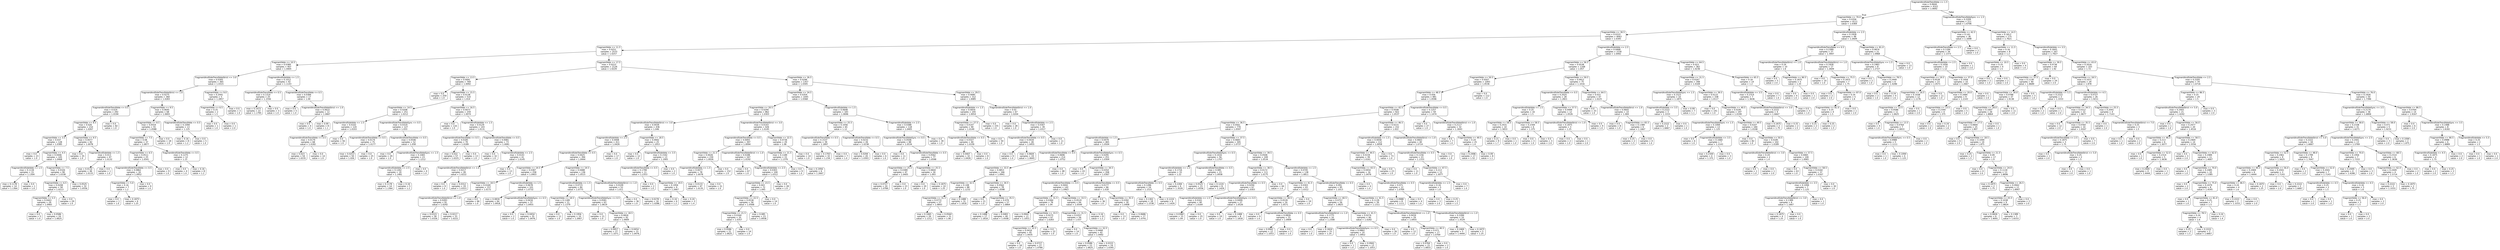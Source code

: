 digraph Tree {
node [shape=box, style="rounded", color="black", fontname=helvetica] ;
edge [fontname=helvetica] ;
0 [label="fragmentAndSideTrendVote <= 1.5\nmse = 0.0644\nsamples = 4322\nvalue = 1.0692"] ;
1 [label="fragmentVote <= 70.0\nmse = 0.0356\nsamples = 4111\nvalue = 1.0369"] ;
0 -> 1 [labeldistance=2.5, labelangle=45, headlabel="True"] ;
2 [label="fragmentVote <= 30.5\nmse = 0.0333\nsamples = 4063\nvalue = 1.0345"] ;
1 -> 2 ;
3 [label="fragmentVote <= 11.5\nmse = 0.0251\nsamples = 2533\nvalue = 1.0257"] ;
2 -> 3 ;
4 [label="fragmentVote <= 10.5\nmse = 0.0389\nsamples = 407\nvalue = 1.0405"] ;
3 -> 4 ;
5 [label="fragmentAndSideTrendVoteStrict <= 3.0\nmse = 0.0305\nsamples = 365\nvalue = 1.0315"] ;
4 -> 5 ;
6 [label="fragmentAndSideTrendVoteStrict <= 1.0\nmse = 0.0275\nsamples = 360\nvalue = 1.0283"] ;
5 -> 6 ;
7 [label="fragmentAndSideTrendVote <= 0.5\nmse = 0.019\nsamples = 292\nvalue = 1.0194"] ;
6 -> 7 ;
8 [label="fragmentVote <= 8.5\nmse = 0.026\nsamples = 210\nvalue = 1.0267"] ;
7 -> 8 ;
9 [label="fragmentVote <= 3.5\nmse = 0.037\nsamples = 128\nvalue = 1.0385"] ;
8 -> 9 ;
10 [label="mse = 0.0\nsamples = 23\nvalue = 1.0"] ;
9 -> 10 ;
11 [label="fragmentVote <= 4.5\nmse = 0.0446\nsamples = 105\nvalue = 1.0468"] ;
9 -> 11 ;
12 [label="fragmentAndSideVote <= 1.5\nmse = 0.1134\nsamples = 15\nvalue = 1.1304"] ;
11 -> 12 ;
13 [label="mse = 0.1178\nsamples = 14\nvalue = 1.1364"] ;
12 -> 13 ;
14 [label="mse = 0.0\nsamples = 1\nvalue = 1.0"] ;
12 -> 14 ;
15 [label="fragmentVote <= 7.5\nmse = 0.0326\nsamples = 90\nvalue = 1.0338"] ;
11 -> 15 ;
16 [label="fragmentVote <= 6.5\nmse = 0.0208\nsamples = 58\nvalue = 1.0213"] ;
15 -> 16 ;
17 [label="fragmentVote <= 5.5\nmse = 0.0443\nsamples = 29\nvalue = 1.0465"] ;
16 -> 17 ;
18 [label="mse = 0.0\nsamples = 5\nvalue = 1.0"] ;
17 -> 18 ;
19 [label="mse = 0.0586\nsamples = 24\nvalue = 1.0625"] ;
17 -> 19 ;
20 [label="mse = 0.0\nsamples = 29\nvalue = 1.0"] ;
16 -> 20 ;
21 [label="mse = 0.0525\nsamples = 32\nvalue = 1.0556"] ;
15 -> 21 ;
22 [label="fragmentVote <= 9.5\nmse = 0.0077\nsamples = 82\nvalue = 1.0078"] ;
8 -> 22 ;
23 [label="mse = 0.0\nsamples = 35\nvalue = 1.0"] ;
22 -> 23 ;
24 [label="fragmentAndSideVote <= 1.5\nmse = 0.013\nsamples = 47\nvalue = 1.0132"] ;
22 -> 24 ;
25 [label="mse = 0.0132\nsamples = 46\nvalue = 1.0133"] ;
24 -> 25 ;
26 [label="mse = 0.0\nsamples = 1\nvalue = 1.0"] ;
24 -> 26 ;
27 [label="mse = 0.0\nsamples = 82\nvalue = 1.0"] ;
7 -> 27 ;
28 [label="fragmentVote <= 9.5\nmse = 0.0645\nsamples = 68\nvalue = 1.0693"] ;
6 -> 28 ;
29 [label="fragmentVote <= 8.5\nmse = 0.0554\nsamples = 55\nvalue = 1.0588"] ;
28 -> 29 ;
30 [label="fragmentVote <= 7.5\nmse = 0.08\nsamples = 37\nvalue = 1.0877"] ;
29 -> 30 ;
31 [label="fragmentVote <= 6.5\nmse = 0.0511\nsamples = 25\nvalue = 1.0541"] ;
30 -> 31 ;
32 [label="fragmentAndSideTrendVote <= 0.5\nmse = 0.0862\nsamples = 16\nvalue = 1.0952"] ;
31 -> 32 ;
33 [label="fragmentVote <= 5.0\nmse = 0.16\nsamples = 7\nvalue = 1.2"] ;
32 -> 33 ;
34 [label="mse = 0.0\nsamples = 1\nvalue = 1.0"] ;
33 -> 34 ;
35 [label="mse = 0.1875\nsamples = 6\nvalue = 1.25"] ;
33 -> 35 ;
36 [label="mse = 0.0\nsamples = 9\nvalue = 1.0"] ;
32 -> 36 ;
37 [label="mse = 0.0\nsamples = 9\nvalue = 1.0"] ;
31 -> 37 ;
38 [label="fragmentAndSideTrendVote <= 0.5\nmse = 0.1275\nsamples = 12\nvalue = 1.15"] ;
30 -> 38 ;
39 [label="mse = 0.0\nsamples = 4\nvalue = 1.0"] ;
38 -> 39 ;
40 [label="mse = 0.16\nsamples = 8\nvalue = 1.2"] ;
38 -> 40 ;
41 [label="mse = 0.0\nsamples = 18\nvalue = 1.0"] ;
29 -> 41 ;
42 [label="fragmentAndSideTrendVote <= 0.5\nmse = 0.1094\nsamples = 13\nvalue = 1.125"] ;
28 -> 42 ;
43 [label="mse = 0.16\nsamples = 8\nvalue = 1.2"] ;
42 -> 43 ;
44 [label="mse = 0.0\nsamples = 5\nvalue = 1.0"] ;
42 -> 44 ;
45 [label="fragmentVote <= 9.0\nmse = 0.2041\nsamples = 5\nvalue = 1.2857"] ;
5 -> 45 ;
46 [label="fragmentVote <= 6.5\nmse = 0.25\nsamples = 2\nvalue = 1.5"] ;
45 -> 46 ;
47 [label="mse = 0.0\nsamples = 1\nvalue = 1.0"] ;
46 -> 47 ;
48 [label="mse = 0.0\nsamples = 1\nvalue = 2.0"] ;
46 -> 48 ;
49 [label="mse = 0.0\nsamples = 3\nvalue = 1.0"] ;
45 -> 49 ;
50 [label="fragmentAndSideVote <= 1.5\nmse = 0.1012\nsamples = 42\nvalue = 1.1143"] ;
4 -> 50 ;
51 [label="fragmentAndSideTrendVote <= 0.5\nmse = 0.1314\nsamples = 25\nvalue = 1.1556"] ;
50 -> 51 ;
52 [label="mse = 0.1473\nsamples = 22\nvalue = 1.1795"] ;
51 -> 52 ;
53 [label="mse = 0.0\nsamples = 3\nvalue = 1.0"] ;
51 -> 53 ;
54 [label="fragmentAndSideTrendVote <= 0.5\nmse = 0.0384\nsamples = 17\nvalue = 1.04"] ;
50 -> 54 ;
55 [label="mse = 0.0\nsamples = 5\nvalue = 1.0"] ;
54 -> 55 ;
56 [label="fragmentAndSideTrendVoteStrict <= 1.0\nmse = 0.0622\nsamples = 12\nvalue = 1.0667"] ;
54 -> 56 ;
57 [label="mse = 0.0\nsamples = 4\nvalue = 1.0"] ;
56 -> 57 ;
58 [label="mse = 0.09\nsamples = 8\nvalue = 1.1"] ;
56 -> 58 ;
59 [label="fragmentVote <= 17.5\nmse = 0.0223\nsamples = 2126\nvalue = 1.0229"] ;
3 -> 59 ;
60 [label="fragmentVote <= 13.5\nmse = 0.0091\nsamples = 769\nvalue = 1.0092"] ;
59 -> 60 ;
61 [label="mse = 0.0\nsamples = 259\nvalue = 1.0"] ;
60 -> 61 ;
62 [label="fragmentVote <= 15.5\nmse = 0.0138\nsamples = 510\nvalue = 1.014"] ;
60 -> 62 ;
63 [label="fragmentVote <= 14.5\nmse = 0.0208\nsamples = 251\nvalue = 1.0212"] ;
62 -> 63 ;
64 [label="fragmentAndSideVote <= 1.5\nmse = 0.0102\nsamples = 124\nvalue = 1.0103"] ;
63 -> 64 ;
65 [label="fragmentAndSideTrendVote <= 0.5\nmse = 0.0179\nsamples = 68\nvalue = 1.0182"] ;
64 -> 65 ;
66 [label="mse = 0.023\nsamples = 54\nvalue = 1.0235"] ;
65 -> 66 ;
67 [label="mse = 0.0\nsamples = 14\nvalue = 1.0"] ;
65 -> 67 ;
68 [label="mse = 0.0\nsamples = 56\nvalue = 1.0"] ;
64 -> 68 ;
69 [label="fragmentAndSideTrendVoteSync <= 0.5\nmse = 0.0319\nsamples = 127\nvalue = 1.033"] ;
63 -> 69 ;
70 [label="fragmentAndSideTrendVote <= 0.5\nmse = 0.0174\nsamples = 75\nvalue = 1.0177"] ;
69 -> 70 ;
71 [label="mse = 0.0253\nsamples = 50\nvalue = 1.026"] ;
70 -> 71 ;
72 [label="mse = 0.0\nsamples = 25\nvalue = 1.0"] ;
70 -> 72 ;
73 [label="fragmentAndSideTrendVote <= 0.5\nmse = 0.0546\nsamples = 52\nvalue = 1.058"] ;
69 -> 73 ;
74 [label="mse = 0.0\nsamples = 29\nvalue = 1.0"] ;
73 -> 74 ;
75 [label="fragmentAndSideTrendVoteSync <= 1.5\nmse = 0.1065\nsamples = 23\nvalue = 1.1212"] ;
73 -> 75 ;
76 [label="fragmentAndSideVote <= 2.5\nmse = 0.1262\nsamples = 19\nvalue = 1.1481"] ;
75 -> 76 ;
77 [label="mse = 0.1178\nsamples = 14\nvalue = 1.1364"] ;
76 -> 77 ;
78 [label="mse = 0.16\nsamples = 5\nvalue = 1.2"] ;
76 -> 78 ;
79 [label="mse = 0.0\nsamples = 4\nvalue = 1.0"] ;
75 -> 79 ;
80 [label="fragmentVote <= 16.5\nmse = 0.0073\nsamples = 259\nvalue = 1.0074"] ;
62 -> 80 ;
81 [label="mse = 0.0\nsamples = 116\nvalue = 1.0"] ;
80 -> 81 ;
82 [label="fragmentAndSideVote <= 1.5\nmse = 0.0129\nsamples = 143\nvalue = 1.0131"] ;
80 -> 82 ;
83 [label="fragmentAndSideTrendVote <= 0.5\nmse = 0.0185\nsamples = 70\nvalue = 1.0189"] ;
82 -> 83 ;
84 [label="mse = 0.022\nsamples = 57\nvalue = 1.0225"] ;
83 -> 84 ;
85 [label="mse = 0.0\nsamples = 13\nvalue = 1.0"] ;
83 -> 85 ;
86 [label="fragmentAndSideTrendVote <= 0.5\nmse = 0.0081\nsamples = 73\nvalue = 1.0081"] ;
82 -> 86 ;
87 [label="mse = 0.0\nsamples = 32\nvalue = 1.0"] ;
86 -> 87 ;
88 [label="fragmentAndSideVote <= 2.5\nmse = 0.0143\nsamples = 41\nvalue = 1.0145"] ;
86 -> 88 ;
89 [label="fragmentAndSideTrendVoteStrict <= 1.0\nmse = 0.0217\nsamples = 28\nvalue = 1.0222"] ;
88 -> 89 ;
90 [label="mse = 0.0\nsamples = 9\nvalue = 1.0"] ;
89 -> 90 ;
91 [label="mse = 0.0312\nsamples = 19\nvalue = 1.0323"] ;
89 -> 91 ;
92 [label="mse = 0.0\nsamples = 13\nvalue = 1.0"] ;
88 -> 92 ;
93 [label="fragmentVote <= 26.5\nmse = 0.0296\nsamples = 1357\nvalue = 1.0305"] ;
59 -> 93 ;
94 [label="fragmentVote <= 24.5\nmse = 0.0354\nsamples = 1045\nvalue = 1.0368"] ;
93 -> 94 ;
95 [label="fragmentVote <= 20.5\nmse = 0.0294\nsamples = 862\nvalue = 1.0303"] ;
94 -> 95 ;
96 [label="fragmentAndSideTrendVoteStrict <= 3.0\nmse = 0.0439\nsamples = 436\nvalue = 1.046"] ;
95 -> 96 ;
97 [label="fragmentAndSideVote <= 2.5\nmse = 0.0408\nsamples = 411\nvalue = 1.0426"] ;
96 -> 97 ;
98 [label="fragmentAndSideTrendVote <= 0.5\nmse = 0.0425\nsamples = 394\nvalue = 1.0444"] ;
97 -> 98 ;
99 [label="fragmentVote <= 19.5\nmse = 0.0387\nsamples = 258\nvalue = 1.0403"] ;
98 -> 99 ;
100 [label="fragmentVote <= 18.5\nmse = 0.0169\nsamples = 157\nvalue = 1.0172"] ;
99 -> 100 ;
101 [label="fragmentAndSideTrendVoteStrict <= 1.0\nmse = 0.0283\nsamples = 91\nvalue = 1.0292"] ;
100 -> 101 ;
102 [label="mse = 0.0315\nsamples = 58\nvalue = 1.0326"] ;
101 -> 102 ;
103 [label="mse = 0.0217\nsamples = 33\nvalue = 1.0222"] ;
101 -> 103 ;
104 [label="mse = 0.0\nsamples = 66\nvalue = 1.0"] ;
100 -> 104 ;
105 [label="fragmentAndSideVote <= 1.5\nmse = 0.0678\nsamples = 101\nvalue = 1.0732"] ;
99 -> 105 ;
106 [label="mse = 0.0834\nsamples = 64\nvalue = 1.0918"] ;
105 -> 106 ;
107 [label="fragmentAndSideTrendVoteSync <= 0.5\nmse = 0.0434\nsamples = 37\nvalue = 1.0455"] ;
105 -> 107 ;
108 [label="mse = 0.0\nsamples = 2\nvalue = 1.0"] ;
107 -> 108 ;
109 [label="mse = 0.0454\nsamples = 35\nvalue = 1.0476"] ;
107 -> 109 ;
110 [label="fragmentVote <= 19.5\nmse = 0.0488\nsamples = 136\nvalue = 1.0515"] ;
98 -> 110 ;
111 [label="fragmentAndSideVote <= 1.5\nmse = 0.0715\nsamples = 84\nvalue = 1.0775"] ;
110 -> 111 ;
112 [label="fragmentVote <= 18.5\nmse = 0.1189\nsamples = 21\nvalue = 1.1379"] ;
111 -> 112 ;
113 [label="mse = 0.0\nsamples = 11\nvalue = 1.0"] ;
112 -> 113 ;
114 [label="mse = 0.1956\nsamples = 10\nvalue = 1.2667"] ;
112 -> 114 ;
115 [label="fragmentAndSideTrendVoteSync <= 0.5\nmse = 0.0581\nsamples = 63\nvalue = 1.0619"] ;
111 -> 115 ;
116 [label="mse = 0.0\nsamples = 21\nvalue = 1.0"] ;
115 -> 116 ;
117 [label="fragmentVote <= 18.5\nmse = 0.0826\nsamples = 42\nvalue = 1.0909"] ;
115 -> 117 ;
118 [label="mse = 0.0957\nsamples = 27\nvalue = 1.1071"] ;
117 -> 118 ;
119 [label="mse = 0.0454\nsamples = 15\nvalue = 1.0476"] ;
117 -> 119 ;
120 [label="fragmentAndSideTrendVoteStrict <= 1.0\nmse = 0.0109\nsamples = 52\nvalue = 1.011"] ;
110 -> 120 ;
121 [label="mse = 0.0\nsamples = 36\nvalue = 1.0"] ;
120 -> 121 ;
122 [label="mse = 0.0278\nsamples = 16\nvalue = 1.0286"] ;
120 -> 122 ;
123 [label="mse = 0.0\nsamples = 17\nvalue = 1.0"] ;
97 -> 123 ;
124 [label="fragmentVote <= 18.5\nmse = 0.0942\nsamples = 25\nvalue = 1.1053"] ;
96 -> 124 ;
125 [label="mse = 0.0\nsamples = 12\nvalue = 1.0"] ;
124 -> 125 ;
126 [label="fragmentAndSideVote <= 3.5\nmse = 0.1542\nsamples = 13\nvalue = 1.1905"] ;
124 -> 126 ;
127 [label="fragmentAndSideTrendVote <= 0.5\nmse = 0.1799\nsamples = 11\nvalue = 1.2353"] ;
126 -> 127 ;
128 [label="mse = 0.0\nsamples = 2\nvalue = 1.0"] ;
127 -> 128 ;
129 [label="fragmentVote <= 19.5\nmse = 0.1956\nsamples = 9\nvalue = 1.2667"] ;
127 -> 129 ;
130 [label="mse = 0.16\nsamples = 6\nvalue = 1.2"] ;
129 -> 130 ;
131 [label="mse = 0.24\nsamples = 3\nvalue = 1.4"] ;
129 -> 131 ;
132 [label="mse = 0.0\nsamples = 2\nvalue = 1.0"] ;
126 -> 132 ;
133 [label="fragmentAndSideTrendVoteStrict <= 3.0\nmse = 0.0143\nsamples = 426\nvalue = 1.0145"] ;
95 -> 133 ;
134 [label="fragmentAndSideTrendVote <= 0.5\nmse = 0.0093\nsamples = 397\nvalue = 1.0094"] ;
133 -> 134 ;
135 [label="fragmentVote <= 21.5\nmse = 0.0026\nsamples = 230\nvalue = 1.0026"] ;
134 -> 135 ;
136 [label="fragmentAndSideVote <= 1.5\nmse = 0.0077\nsamples = 78\nvalue = 1.0078"] ;
135 -> 136 ;
137 [label="mse = 0.0133\nsamples = 47\nvalue = 1.0135"] ;
136 -> 137 ;
138 [label="mse = 0.0\nsamples = 31\nvalue = 1.0"] ;
136 -> 138 ;
139 [label="mse = 0.0\nsamples = 152\nvalue = 1.0"] ;
135 -> 139 ;
140 [label="fragmentAndSideTrendVoteStrict <= 1.0\nmse = 0.0188\nsamples = 167\nvalue = 1.0192"] ;
134 -> 140 ;
141 [label="mse = 0.0\nsamples = 67\nvalue = 1.0"] ;
140 -> 141 ;
142 [label="fragmentAndSideVote <= 2.5\nmse = 0.0303\nsamples = 100\nvalue = 1.0312"] ;
140 -> 142 ;
143 [label="fragmentVote <= 23.5\nmse = 0.043\nsamples = 72\nvalue = 1.045"] ;
142 -> 143 ;
144 [label="fragmentVote <= 22.5\nmse = 0.0536\nsamples = 58\nvalue = 1.0568"] ;
143 -> 144 ;
145 [label="fragmentVote <= 21.5\nmse = 0.0344\nsamples = 35\nvalue = 1.0357"] ;
144 -> 145 ;
146 [label="mse = 0.0586\nsamples = 21\nvalue = 1.0625"] ;
145 -> 146 ;
147 [label="mse = 0.0\nsamples = 14\nvalue = 1.0"] ;
145 -> 147 ;
148 [label="mse = 0.085\nsamples = 23\nvalue = 1.0938"] ;
144 -> 148 ;
149 [label="mse = 0.0\nsamples = 14\nvalue = 1.0"] ;
143 -> 149 ;
150 [label="mse = 0.0\nsamples = 28\nvalue = 1.0"] ;
142 -> 150 ;
151 [label="fragmentVote <= 22.5\nmse = 0.0736\nsamples = 29\nvalue = 1.08"] ;
133 -> 151 ;
152 [label="fragmentVote <= 21.5\nmse = 0.1189\nsamples = 15\nvalue = 1.1379"] ;
151 -> 152 ;
153 [label="mse = 0.0\nsamples = 9\nvalue = 1.0"] ;
152 -> 153 ;
154 [label="mse = 0.1956\nsamples = 6\nvalue = 1.2667"] ;
152 -> 154 ;
155 [label="mse = 0.0\nsamples = 14\nvalue = 1.0"] ;
151 -> 155 ;
156 [label="fragmentAndSideVote <= 1.5\nmse = 0.0648\nsamples = 183\nvalue = 1.0696"] ;
94 -> 156 ;
157 [label="fragmentVote <= 25.5\nmse = 0.1056\nsamples = 65\nvalue = 1.12"] ;
156 -> 157 ;
158 [label="fragmentAndSideTrendVote <= 0.5\nmse = 0.1537\nsamples = 39\nvalue = 1.1897"] ;
157 -> 158 ;
159 [label="mse = 0.1793\nsamples = 32\nvalue = 1.234"] ;
158 -> 159 ;
160 [label="mse = 0.0\nsamples = 7\nvalue = 1.0"] ;
158 -> 160 ;
161 [label="fragmentAndSideTrendVote <= 0.5\nmse = 0.0232\nsamples = 26\nvalue = 1.0238"] ;
157 -> 161 ;
162 [label="mse = 0.0294\nsamples = 20\nvalue = 1.0303"] ;
161 -> 162 ;
163 [label="mse = 0.0\nsamples = 6\nvalue = 1.0"] ;
161 -> 163 ;
164 [label="fragmentAndSideVote <= 2.5\nmse = 0.0388\nsamples = 118\nvalue = 1.0405"] ;
156 -> 164 ;
165 [label="fragmentAndSideTrendVoteSync <= 0.5\nmse = 0.0506\nsamples = 88\nvalue = 1.0534"] ;
164 -> 165 ;
166 [label="mse = 0.0\nsamples = 11\nvalue = 1.0"] ;
165 -> 166 ;
167 [label="fragmentAndSideTrendVote <= 0.5\nmse = 0.0562\nsamples = 77\nvalue = 1.0598"] ;
165 -> 167 ;
168 [label="fragmentVote <= 25.5\nmse = 0.0389\nsamples = 47\nvalue = 1.0405"] ;
167 -> 168 ;
169 [label="mse = 0.0727\nsamples = 24\nvalue = 1.0789"] ;
168 -> 169 ;
170 [label="mse = 0.0\nsamples = 23\nvalue = 1.0"] ;
168 -> 170 ;
171 [label="fragmentVote <= 25.5\nmse = 0.0844\nsamples = 30\nvalue = 1.093"] ;
167 -> 171 ;
172 [label="mse = 0.0\nsamples = 20\nvalue = 1.0"] ;
171 -> 172 ;
173 [label="mse = 0.1875\nsamples = 10\nvalue = 1.25"] ;
171 -> 173 ;
174 [label="mse = 0.0\nsamples = 30\nvalue = 1.0"] ;
164 -> 174 ;
175 [label="fragmentVote <= 29.5\nmse = 0.0085\nsamples = 312\nvalue = 1.0085"] ;
93 -> 175 ;
176 [label="fragmentAndSideVote <= 1.5\nmse = 0.0054\nsamples = 245\nvalue = 1.0054"] ;
175 -> 176 ;
177 [label="fragmentVote <= 27.5\nmse = 0.0147\nsamples = 90\nvalue = 1.0149"] ;
176 -> 177 ;
178 [label="fragmentAndSideTrendVote <= 0.5\nmse = 0.0327\nsamples = 40\nvalue = 1.0339"] ;
177 -> 178 ;
179 [label="mse = 0.0407\nsamples = 32\nvalue = 1.0426"] ;
178 -> 179 ;
180 [label="mse = 0.0\nsamples = 8\nvalue = 1.0"] ;
178 -> 180 ;
181 [label="mse = 0.0\nsamples = 50\nvalue = 1.0"] ;
177 -> 181 ;
182 [label="mse = 0.0\nsamples = 155\nvalue = 1.0"] ;
176 -> 182 ;
183 [label="fragmentAndSideTrendVoteStrict <= 1.0\nmse = 0.02\nsamples = 67\nvalue = 1.0204"] ;
175 -> 183 ;
184 [label="mse = 0.0\nsamples = 28\nvalue = 1.0"] ;
183 -> 184 ;
185 [label="fragmentAndSideVote <= 2.5\nmse = 0.0307\nsamples = 39\nvalue = 1.0317"] ;
183 -> 185 ;
186 [label="fragmentAndSideTrendVote <= 0.5\nmse = 0.0434\nsamples = 28\nvalue = 1.0455"] ;
185 -> 186 ;
187 [label="mse = 0.0\nsamples = 9\nvalue = 1.0"] ;
186 -> 187 ;
188 [label="mse = 0.0604\nsamples = 19\nvalue = 1.0645"] ;
186 -> 188 ;
189 [label="mse = 0.0\nsamples = 11\nvalue = 1.0"] ;
185 -> 189 ;
190 [label="fragmentAndSideVote <= 2.5\nmse = 0.0468\nsamples = 1530\nvalue = 1.0492"] ;
2 -> 190 ;
191 [label="fragmentVote <= 56.5\nmse = 0.0538\nsamples = 1168\nvalue = 1.057"] ;
190 -> 191 ;
192 [label="fragmentVote <= 50.5\nmse = 0.0507\nsamples = 1093\nvalue = 1.0536"] ;
191 -> 192 ;
193 [label="fragmentVote <= 48.5\nmse = 0.056\nsamples = 981\nvalue = 1.0596"] ;
192 -> 193 ;
194 [label="fragmentVote <= 42.5\nmse = 0.0508\nsamples = 922\nvalue = 1.0537"] ;
193 -> 194 ;
195 [label="fragmentVote <= 36.5\nmse = 0.0561\nsamples = 770\nvalue = 1.0597"] ;
194 -> 195 ;
196 [label="fragmentAndSideVote <= 1.5\nmse = 0.0479\nsamples = 465\nvalue = 1.0504"] ;
195 -> 196 ;
197 [label="fragmentAndSideTrendVote <= 0.5\nmse = 0.0696\nsamples = 214\nvalue = 1.0752"] ;
196 -> 197 ;
198 [label="fragmentVote <= 33.5\nmse = 0.0853\nsamples = 166\nvalue = 1.0941"] ;
197 -> 198 ;
199 [label="fragmentVote <= 32.5\nmse = 0.108\nsamples = 88\nvalue = 1.1232"] ;
198 -> 199 ;
200 [label="fragmentVote <= 31.5\nmse = 0.0772\nsamples = 57\nvalue = 1.0843"] ;
199 -> 200 ;
201 [label="mse = 0.1065\nsamples = 26\nvalue = 1.1212"] ;
200 -> 201 ;
202 [label="mse = 0.0564\nsamples = 31\nvalue = 1.06"] ;
200 -> 202 ;
203 [label="mse = 0.1488\nsamples = 31\nvalue = 1.1818"] ;
199 -> 203 ;
204 [label="fragmentVote <= 34.5\nmse = 0.0562\nsamples = 78\nvalue = 1.0598"] ;
198 -> 204 ;
205 [label="mse = 0.0\nsamples = 21\nvalue = 1.0"] ;
204 -> 205 ;
206 [label="fragmentVote <= 35.5\nmse = 0.079\nsamples = 57\nvalue = 1.0864"] ;
204 -> 206 ;
207 [label="mse = 0.1488\nsamples = 17\nvalue = 1.1818"] ;
206 -> 207 ;
208 [label="mse = 0.0483\nsamples = 40\nvalue = 1.0508"] ;
206 -> 208 ;
209 [label="mse = 0.0\nsamples = 48\nvalue = 1.0"] ;
197 -> 209 ;
210 [label="fragmentAndSideTrendVoteSync <= 0.5\nmse = 0.0295\nsamples = 251\nvalue = 1.0304"] ;
196 -> 210 ;
211 [label="mse = 0.0\nsamples = 43\nvalue = 1.0"] ;
210 -> 211 ;
212 [label="fragmentVote <= 34.5\nmse = 0.0354\nsamples = 208\nvalue = 1.0367"] ;
210 -> 212 ;
213 [label="fragmentAndSideTrendVote <= 0.5\nmse = 0.0442\nsamples = 142\nvalue = 1.0463"] ;
212 -> 213 ;
214 [label="fragmentVote <= 31.5\nmse = 0.0384\nsamples = 78\nvalue = 1.04"] ;
213 -> 214 ;
215 [label="mse = 0.0942\nsamples = 11\nvalue = 1.1053"] ;
214 -> 215 ;
216 [label="fragmentVote <= 33.5\nmse = 0.0275\nsamples = 67\nvalue = 1.0283"] ;
214 -> 216 ;
217 [label="fragmentVote <= 32.5\nmse = 0.0416\nsamples = 45\nvalue = 1.0435"] ;
216 -> 217 ;
218 [label="mse = 0.0\nsamples = 18\nvalue = 1.0"] ;
217 -> 218 ;
219 [label="mse = 0.0727\nsamples = 27\nvalue = 1.0789"] ;
217 -> 219 ;
220 [label="mse = 0.0\nsamples = 22\nvalue = 1.0"] ;
216 -> 220 ;
221 [label="fragmentVote <= 33.5\nmse = 0.0519\nsamples = 64\nvalue = 1.0549"] ;
213 -> 221 ;
222 [label="fragmentVote <= 31.5\nmse = 0.0357\nsamples = 56\nvalue = 1.037"] ;
221 -> 222 ;
223 [label="mse = 0.0\nsamples = 14\nvalue = 1.0"] ;
222 -> 223 ;
224 [label="fragmentVote <= 32.5\nmse = 0.0468\nsamples = 42\nvalue = 1.0492"] ;
222 -> 224 ;
225 [label="mse = 0.0586\nsamples = 23\nvalue = 1.0625"] ;
224 -> 225 ;
226 [label="mse = 0.0333\nsamples = 19\nvalue = 1.0345"] ;
224 -> 226 ;
227 [label="mse = 0.16\nsamples = 8\nvalue = 1.2"] ;
221 -> 227 ;
228 [label="fragmentAndSideTrendVote <= 0.5\nmse = 0.0177\nsamples = 66\nvalue = 1.018"] ;
212 -> 228 ;
229 [label="mse = 0.0\nsamples = 36\nvalue = 1.0"] ;
228 -> 229 ;
230 [label="fragmentVote <= 35.5\nmse = 0.0392\nsamples = 30\nvalue = 1.0408"] ;
228 -> 230 ;
231 [label="mse = 0.0\nsamples = 13\nvalue = 1.0"] ;
230 -> 231 ;
232 [label="mse = 0.0686\nsamples = 17\nvalue = 1.0741"] ;
230 -> 232 ;
233 [label="fragmentVote <= 37.5\nmse = 0.0683\nsamples = 305\nvalue = 1.0737"] ;
195 -> 233 ;
234 [label="fragmentAndSideTrendVoteSync <= 0.5\nmse = 0.1416\nsamples = 56\nvalue = 1.1707"] ;
233 -> 234 ;
235 [label="fragmentAndSideVote <= 1.5\nmse = 0.1716\nsamples = 33\nvalue = 1.22"] ;
234 -> 235 ;
236 [label="fragmentAndSideTrendVote <= 0.5\nmse = 0.1286\nsamples = 24\nvalue = 1.1515"] ;
235 -> 236 ;
237 [label="mse = 0.1302\nsamples = 18\nvalue = 1.1538"] ;
236 -> 237 ;
238 [label="mse = 0.1224\nsamples = 6\nvalue = 1.1429"] ;
236 -> 238 ;
239 [label="mse = 0.2284\nsamples = 9\nvalue = 1.3529"] ;
235 -> 239 ;
240 [label="fragmentAndSideTrendVote <= 0.5\nmse = 0.085\nsamples = 23\nvalue = 1.0938"] ;
234 -> 240 ;
241 [label="mse = 0.0525\nsamples = 15\nvalue = 1.0556"] ;
240 -> 241 ;
242 [label="mse = 0.1224\nsamples = 8\nvalue = 1.1429"] ;
240 -> 242 ;
243 [label="fragmentVote <= 39.5\nmse = 0.0506\nsamples = 249\nvalue = 1.0534"] ;
233 -> 243 ;
244 [label="fragmentVote <= 38.5\nmse = 0.0172\nsamples = 111\nvalue = 1.0175"] ;
243 -> 244 ;
245 [label="fragmentAndSideTrendVote <= 0.5\nmse = 0.0294\nsamples = 67\nvalue = 1.0303"] ;
244 -> 245 ;
246 [label="fragmentAndSideVote <= 1.5\nmse = 0.0161\nsamples = 40\nvalue = 1.0164"] ;
245 -> 246 ;
247 [label="mse = 0.0384\nsamples = 15\nvalue = 1.04"] ;
246 -> 247 ;
248 [label="mse = 0.0\nsamples = 25\nvalue = 1.0"] ;
246 -> 248 ;
249 [label="fragmentAndSideTrendVoteSync <= 0.5\nmse = 0.0499\nsamples = 27\nvalue = 1.0526"] ;
245 -> 249 ;
250 [label="mse = 0.0\nsamples = 19\nvalue = 1.0"] ;
249 -> 250 ;
251 [label="mse = 0.1488\nsamples = 8\nvalue = 1.1818"] ;
249 -> 251 ;
252 [label="mse = 0.0\nsamples = 44\nvalue = 1.0"] ;
244 -> 252 ;
253 [label="fragmentAndSideVote <= 1.5\nmse = 0.0745\nsamples = 138\nvalue = 1.0811"] ;
243 -> 253 ;
254 [label="fragmentVote <= 41.5\nmse = 0.0303\nsamples = 43\nvalue = 1.0312"] ;
253 -> 254 ;
255 [label="fragmentVote <= 40.5\nmse = 0.0539\nsamples = 24\nvalue = 1.0571"] ;
254 -> 255 ;
256 [label="mse = 0.0\nsamples = 9\nvalue = 1.0"] ;
255 -> 256 ;
257 [label="fragmentAndSideTrendVote <= 0.5\nmse = 0.0826\nsamples = 15\nvalue = 1.0909"] ;
255 -> 257 ;
258 [label="mse = 0.0942\nsamples = 12\nvalue = 1.1053"] ;
257 -> 258 ;
259 [label="mse = 0.0\nsamples = 3\nvalue = 1.0"] ;
257 -> 259 ;
260 [label="mse = 0.0\nsamples = 19\nvalue = 1.0"] ;
254 -> 260 ;
261 [label="fragmentAndSideTrendVote <= 0.5\nmse = 0.091\nsamples = 95\nvalue = 1.1013"] ;
253 -> 261 ;
262 [label="fragmentVote <= 40.5\nmse = 0.0757\nsamples = 56\nvalue = 1.0825"] ;
261 -> 262 ;
263 [label="fragmentAndSideTrendVoteStrict <= 1.0\nmse = 0.1775\nsamples = 16\nvalue = 1.2308"] ;
262 -> 263 ;
264 [label="mse = 0.0\nsamples = 1\nvalue = 1.0"] ;
263 -> 264 ;
265 [label="mse = 0.1824\nsamples = 15\nvalue = 1.24"] ;
263 -> 265 ;
266 [label="fragmentVote <= 41.5\nmse = 0.0274\nsamples = 40\nvalue = 1.0282"] ;
262 -> 266 ;
267 [label="fragmentAndSideTrendVoteSync <= 0.5\nmse = 0.0862\nsamples = 14\nvalue = 1.0952"] ;
266 -> 267 ;
268 [label="mse = 0.0\nsamples = 1\nvalue = 1.0"] ;
267 -> 268 ;
269 [label="mse = 0.0942\nsamples = 13\nvalue = 1.1053"] ;
267 -> 269 ;
270 [label="mse = 0.0\nsamples = 26\nvalue = 1.0"] ;
266 -> 270 ;
271 [label="fragmentVote <= 41.5\nmse = 0.1139\nsamples = 39\nvalue = 1.1311"] ;
261 -> 271 ;
272 [label="fragmentAndSideTrendVoteStrict <= 1.0\nmse = 0.0434\nsamples = 29\nvalue = 1.0455"] ;
271 -> 272 ;
273 [label="mse = 0.0\nsamples = 12\nvalue = 1.0"] ;
272 -> 273 ;
274 [label="fragmentVote <= 40.5\nmse = 0.071\nsamples = 17\nvalue = 1.0769"] ;
272 -> 274 ;
275 [label="mse = 0.0764\nsamples = 15\nvalue = 1.0833"] ;
274 -> 275 ;
276 [label="mse = 0.0\nsamples = 2\nvalue = 1.0"] ;
274 -> 276 ;
277 [label="fragmentAndSideTrendVoteStrict <= 1.0\nmse = 0.2284\nsamples = 10\nvalue = 1.3529"] ;
271 -> 277 ;
278 [label="mse = 0.2469\nsamples = 5\nvalue = 1.4444"] ;
277 -> 278 ;
279 [label="mse = 0.1875\nsamples = 5\nvalue = 1.25"] ;
277 -> 279 ;
280 [label="fragmentVote <= 46.5\nmse = 0.0215\nsamples = 152\nvalue = 1.022"] ;
194 -> 280 ;
281 [label="fragmentAndSideVote <= 1.5\nmse = 0.0058\nsamples = 112\nvalue = 1.0058"] ;
280 -> 281 ;
282 [label="fragmentVote <= 44.5\nmse = 0.0159\nsamples = 39\nvalue = 1.0161"] ;
281 -> 282 ;
283 [label="fragmentVote <= 43.5\nmse = 0.0454\nsamples = 16\nvalue = 1.0476"] ;
282 -> 283 ;
284 [label="mse = 0.0\nsamples = 4\nvalue = 1.0"] ;
283 -> 284 ;
285 [label="fragmentAndSideTrendVote <= 0.5\nmse = 0.071\nsamples = 12\nvalue = 1.0769"] ;
283 -> 285 ;
286 [label="mse = 0.0988\nsamples = 8\nvalue = 1.1111"] ;
285 -> 286 ;
287 [label="mse = 0.0\nsamples = 4\nvalue = 1.0"] ;
285 -> 287 ;
288 [label="mse = 0.0\nsamples = 23\nvalue = 1.0"] ;
282 -> 288 ;
289 [label="mse = 0.0\nsamples = 73\nvalue = 1.0"] ;
281 -> 289 ;
290 [label="fragmentAndSideTrendVoteStrict <= 1.0\nmse = 0.0663\nsamples = 40\nvalue = 1.0714"] ;
280 -> 290 ;
291 [label="fragmentAndSideTrendVote <= 0.5\nmse = 0.1156\nsamples = 23\nvalue = 1.1333"] ;
290 -> 291 ;
292 [label="mse = 0.0\nsamples = 11\nvalue = 1.0"] ;
291 -> 292 ;
293 [label="fragmentVote <= 47.5\nmse = 0.213\nsamples = 12\nvalue = 1.3077"] ;
291 -> 293 ;
294 [label="fragmentAndSideVote <= 1.5\nmse = 0.16\nsamples = 5\nvalue = 1.8"] ;
293 -> 294 ;
295 [label="mse = 0.0\nsamples = 3\nvalue = 2.0"] ;
294 -> 295 ;
296 [label="mse = 0.25\nsamples = 2\nvalue = 1.5"] ;
294 -> 296 ;
297 [label="mse = 0.0\nsamples = 7\nvalue = 1.0"] ;
293 -> 297 ;
298 [label="mse = 0.0\nsamples = 17\nvalue = 1.0"] ;
290 -> 298 ;
299 [label="fragmentAndSideTrendVote <= 0.5\nmse = 0.1257\nsamples = 59\nvalue = 1.1474"] ;
193 -> 299 ;
300 [label="mse = 0.0\nsamples = 27\nvalue = 1.0"] ;
299 -> 300 ;
301 [label="fragmentAndSideTrendVoteStrict <= 1.0\nmse = 0.2117\nsamples = 32\nvalue = 1.3043"] ;
299 -> 301 ;
302 [label="mse = 0.0\nsamples = 7\nvalue = 1.0"] ;
301 -> 302 ;
303 [label="fragmentVote <= 49.5\nmse = 0.24\nsamples = 25\nvalue = 1.4"] ;
301 -> 303 ;
304 [label="mse = 0.2496\nsamples = 17\nvalue = 1.52"] ;
303 -> 304 ;
305 [label="mse = 0.09\nsamples = 8\nvalue = 1.1"] ;
303 -> 305 ;
306 [label="mse = 0.0\nsamples = 112\nvalue = 1.0"] ;
192 -> 306 ;
307 [label="fragmentVote <= 59.5\nmse = 0.0912\nsamples = 75\nvalue = 1.1016"] ;
191 -> 307 ;
308 [label="fragmentAndSideTrendVote <= 0.5\nmse = 0.2025\nsamples = 28\nvalue = 1.2821"] ;
307 -> 308 ;
309 [label="fragmentAndSideVote <= 1.5\nmse = 0.25\nsamples = 16\nvalue = 1.5"] ;
308 -> 309 ;
310 [label="fragmentVote <= 58.5\nmse = 0.2431\nsamples = 10\nvalue = 1.5833"] ;
309 -> 310 ;
311 [label="mse = 0.21\nsamples = 9\nvalue = 1.7"] ;
310 -> 311 ;
312 [label="mse = 0.0\nsamples = 1\nvalue = 1.0"] ;
310 -> 312 ;
313 [label="fragmentVote <= 58.5\nmse = 0.2344\nsamples = 6\nvalue = 1.375"] ;
309 -> 313 ;
314 [label="mse = 0.0\nsamples = 3\nvalue = 1.0"] ;
313 -> 314 ;
315 [label="mse = 0.0\nsamples = 3\nvalue = 2.0"] ;
313 -> 315 ;
316 [label="fragmentVote <= 57.5\nmse = 0.0499\nsamples = 12\nvalue = 1.0526"] ;
308 -> 316 ;
317 [label="fragmentAndSideTrendVoteStrict <= 1.0\nmse = 0.1875\nsamples = 3\nvalue = 1.25"] ;
316 -> 317 ;
318 [label="mse = 0.0\nsamples = 2\nvalue = 1.0"] ;
317 -> 318 ;
319 [label="mse = 0.0\nsamples = 1\nvalue = 2.0"] ;
317 -> 319 ;
320 [label="mse = 0.0\nsamples = 9\nvalue = 1.0"] ;
316 -> 320 ;
321 [label="fragmentVote <= 64.5\nmse = 0.022\nsamples = 47\nvalue = 1.0225"] ;
307 -> 321 ;
322 [label="mse = 0.0\nsamples = 33\nvalue = 1.0"] ;
321 -> 322 ;
323 [label="fragmentAndSideTrendVoteStrict <= 1.0\nmse = 0.0642\nsamples = 14\nvalue = 1.069"] ;
321 -> 323 ;
324 [label="mse = 0.0\nsamples = 8\nvalue = 1.0"] ;
323 -> 324 ;
325 [label="fragmentVote <= 65.5\nmse = 0.1389\nsamples = 6\nvalue = 1.1667"] ;
323 -> 325 ;
326 [label="mse = 0.25\nsamples = 2\nvalue = 1.5"] ;
325 -> 326 ;
327 [label="mse = 0.0\nsamples = 4\nvalue = 1.0"] ;
325 -> 327 ;
328 [label="fragmentVote <= 64.5\nmse = 0.023\nsamples = 362\nvalue = 1.0236"] ;
190 -> 328 ;
329 [label="fragmentVote <= 31.5\nmse = 0.0167\nsamples = 348\nvalue = 1.0169"] ;
328 -> 329 ;
330 [label="fragmentAndSideTrendVoteSync <= 1.5\nmse = 0.1523\nsamples = 10\nvalue = 1.1875"] ;
329 -> 330 ;
331 [label="fragmentAndSideVote <= 3.5\nmse = 0.2222\nsamples = 3\nvalue = 1.3333"] ;
330 -> 331 ;
332 [label="mse = 0.2222\nsamples = 2\nvalue = 1.6667"] ;
331 -> 332 ;
333 [label="mse = 0.0\nsamples = 1\nvalue = 1.0"] ;
331 -> 333 ;
334 [label="mse = 0.09\nsamples = 7\nvalue = 1.1"] ;
330 -> 334 ;
335 [label="fragmentVote <= 39.5\nmse = 0.0115\nsamples = 338\nvalue = 1.0117"] ;
329 -> 335 ;
336 [label="mse = 0.0\nsamples = 141\nvalue = 1.0"] ;
335 -> 336 ;
337 [label="fragmentVote <= 40.5\nmse = 0.0195\nsamples = 197\nvalue = 1.0199"] ;
335 -> 337 ;
338 [label="fragmentAndSideTrendVoteSync <= 1.5\nmse = 0.1094\nsamples = 13\nvalue = 1.125"] ;
337 -> 338 ;
339 [label="mse = 0.0\nsamples = 6\nvalue = 1.0"] ;
338 -> 339 ;
340 [label="fragmentAndSideVote <= 3.5\nmse = 0.1684\nsamples = 7\nvalue = 1.2143"] ;
338 -> 340 ;
341 [label="mse = 0.2344\nsamples = 4\nvalue = 1.375"] ;
340 -> 341 ;
342 [label="mse = 0.0\nsamples = 3\nvalue = 1.0"] ;
340 -> 342 ;
343 [label="fragmentVote <= 49.5\nmse = 0.0107\nsamples = 184\nvalue = 1.0108"] ;
337 -> 343 ;
344 [label="mse = 0.0\nsamples = 82\nvalue = 1.0"] ;
343 -> 344 ;
345 [label="fragmentVote <= 50.5\nmse = 0.0185\nsamples = 102\nvalue = 1.0189"] ;
343 -> 345 ;
346 [label="fragmentAndSideTrendVoteStrict <= 3.0\nmse = 0.24\nsamples = 2\nvalue = 1.4"] ;
345 -> 346 ;
347 [label="mse = 0.0\nsamples = 1\nvalue = 1.0"] ;
346 -> 347 ;
348 [label="mse = 0.0\nsamples = 1\nvalue = 2.0"] ;
346 -> 348 ;
349 [label="fragmentVote <= 57.5\nmse = 0.0065\nsamples = 100\nvalue = 1.0065"] ;
345 -> 349 ;
350 [label="mse = 0.0\nsamples = 63\nvalue = 1.0"] ;
349 -> 350 ;
351 [label="fragmentVote <= 58.5\nmse = 0.0164\nsamples = 37\nvalue = 1.0167"] ;
349 -> 351 ;
352 [label="fragmentAndSideVote <= 3.5\nmse = 0.1094\nsamples = 7\nvalue = 1.125"] ;
351 -> 352 ;
353 [label="fragmentAndSideTrendVoteStrict <= 3.0\nmse = 0.1389\nsamples = 6\nvalue = 1.1667"] ;
352 -> 353 ;
354 [label="mse = 0.1875\nsamples = 4\nvalue = 1.25"] ;
353 -> 354 ;
355 [label="mse = 0.0\nsamples = 2\nvalue = 1.0"] ;
353 -> 355 ;
356 [label="mse = 0.0\nsamples = 1\nvalue = 1.0"] ;
352 -> 356 ;
357 [label="mse = 0.0\nsamples = 30\nvalue = 1.0"] ;
351 -> 357 ;
358 [label="fragmentVote <= 65.5\nmse = 0.16\nsamples = 14\nvalue = 1.2"] ;
328 -> 358 ;
359 [label="fragmentAndSideVote <= 3.5\nmse = 0.2314\nsamples = 7\nvalue = 1.3636"] ;
358 -> 359 ;
360 [label="fragmentAndSideTrendVoteStrict <= 3.0\nmse = 0.2222\nsamples = 4\nvalue = 1.6667"] ;
359 -> 360 ;
361 [label="mse = 0.1875\nsamples = 2\nvalue = 1.75"] ;
360 -> 361 ;
362 [label="mse = 0.25\nsamples = 2\nvalue = 1.5"] ;
360 -> 362 ;
363 [label="mse = 0.0\nsamples = 3\nvalue = 1.0"] ;
359 -> 363 ;
364 [label="mse = 0.0\nsamples = 7\nvalue = 1.0"] ;
358 -> 364 ;
365 [label="fragmentAndSideVote <= 2.5\nmse = 0.1928\nsamples = 48\nvalue = 1.2609"] ;
1 -> 365 ;
366 [label="fragmentAndSideTrendVote <= 0.5\nmse = 0.2389\nsamples = 27\nvalue = 1.3947"] ;
365 -> 366 ;
367 [label="fragmentAndSideTrendVoteStrict <= 1.0\nmse = 0.24\nsamples = 10\nvalue = 1.6"] ;
366 -> 367 ;
368 [label="mse = 0.0\nsamples = 5\nvalue = 2.0"] ;
367 -> 368 ;
369 [label="fragmentVote <= 90.5\nmse = 0.1875\nsamples = 5\nvalue = 1.25"] ;
367 -> 369 ;
370 [label="mse = 0.0\nsamples = 4\nvalue = 1.0"] ;
369 -> 370 ;
371 [label="mse = 0.0\nsamples = 1\nvalue = 2.0"] ;
369 -> 371 ;
372 [label="fragmentAndSideTrendVoteStrict <= 1.0\nmse = 0.1928\nsamples = 17\nvalue = 1.2609"] ;
366 -> 372 ;
373 [label="mse = 0.0\nsamples = 10\nvalue = 1.0"] ;
372 -> 373 ;
374 [label="fragmentVote <= 75.5\nmse = 0.1875\nsamples = 7\nvalue = 1.75"] ;
372 -> 374 ;
375 [label="mse = 0.0\nsamples = 2\nvalue = 2.0"] ;
374 -> 375 ;
376 [label="fragmentVote <= 87.0\nmse = 0.24\nsamples = 5\nvalue = 1.6"] ;
374 -> 376 ;
377 [label="fragmentVote <= 81.0\nmse = 0.25\nsamples = 4\nvalue = 1.5"] ;
376 -> 377 ;
378 [label="mse = 0.25\nsamples = 2\nvalue = 1.5"] ;
377 -> 378 ;
379 [label="mse = 0.25\nsamples = 2\nvalue = 1.5"] ;
377 -> 379 ;
380 [label="mse = 0.0\nsamples = 1\nvalue = 2.0"] ;
376 -> 380 ;
381 [label="fragmentVote <= 81.0\nmse = 0.0874\nsamples = 21\nvalue = 1.0968"] ;
365 -> 381 ;
382 [label="fragmentAndSideTrendVoteSync <= 1.5\nmse = 0.1983\nsamples = 8\nvalue = 1.2727"] ;
381 -> 382 ;
383 [label="mse = 0.0\nsamples = 2\nvalue = 1.0"] ;
382 -> 383 ;
384 [label="fragmentVote <= 78.5\nmse = 0.2449\nsamples = 6\nvalue = 1.4286"] ;
382 -> 384 ;
385 [label="mse = 0.0\nsamples = 2\nvalue = 1.0"] ;
384 -> 385 ;
386 [label="mse = 0.24\nsamples = 4\nvalue = 1.6"] ;
384 -> 386 ;
387 [label="mse = 0.0\nsamples = 13\nvalue = 1.0"] ;
381 -> 387 ;
388 [label="fragmentAndSideTrendVoteSync <= 1.5\nmse = 0.2209\nsamples = 211\nvalue = 1.6706"] ;
0 -> 388 [labeldistance=2.5, labelangle=-45, headlabel="False"] ;
389 [label="fragmentVote <= 42.5\nmse = 0.141\nsamples = 36\nvalue = 1.1698"] ;
388 -> 389 ;
390 [label="fragmentAndSideTrendVote <= 2.5\nmse = 0.1184\nsamples = 34\nvalue = 1.1373"] ;
389 -> 390 ;
391 [label="fragmentAndSideVote <= 2.5\nmse = 0.1056\nsamples = 33\nvalue = 1.12"] ;
390 -> 391 ;
392 [label="fragmentVote <= 19.5\nmse = 0.0539\nsamples = 23\nvalue = 1.0571"] ;
391 -> 392 ;
393 [label="fragmentVote <= 16.5\nmse = 0.1038\nsamples = 12\nvalue = 1.1176"] ;
392 -> 393 ;
394 [label="fragmentVote <= 12.5\nmse = 0.0586\nsamples = 11\nvalue = 1.0625"] ;
393 -> 394 ;
395 [label="mse = 0.0\nsamples = 4\nvalue = 1.0"] ;
394 -> 395 ;
396 [label="fragmentVote <= 13.5\nmse = 0.0764\nsamples = 7\nvalue = 1.0833"] ;
394 -> 396 ;
397 [label="fragmentAndSideTrendVoteSync <= 0.5\nmse = 0.0988\nsamples = 5\nvalue = 1.1111"] ;
396 -> 397 ;
398 [label="mse = 0.0\nsamples = 1\nvalue = 1.0"] ;
397 -> 398 ;
399 [label="mse = 0.1094\nsamples = 4\nvalue = 1.125"] ;
397 -> 399 ;
400 [label="mse = 0.0\nsamples = 2\nvalue = 1.0"] ;
396 -> 400 ;
401 [label="mse = 0.0\nsamples = 1\nvalue = 2.0"] ;
393 -> 401 ;
402 [label="mse = 0.0\nsamples = 11\nvalue = 1.0"] ;
392 -> 402 ;
403 [label="fragmentVote <= 37.0\nmse = 0.1956\nsamples = 10\nvalue = 1.2667"] ;
391 -> 403 ;
404 [label="fragmentVote <= 20.0\nmse = 0.1684\nsamples = 9\nvalue = 1.2143"] ;
403 -> 404 ;
405 [label="fragmentVote <= 13.5\nmse = 0.2344\nsamples = 4\nvalue = 1.375"] ;
404 -> 405 ;
406 [label="mse = 0.0\nsamples = 2\nvalue = 1.0"] ;
405 -> 406 ;
407 [label="mse = 0.24\nsamples = 2\nvalue = 1.6"] ;
405 -> 407 ;
408 [label="mse = 0.0\nsamples = 5\nvalue = 1.0"] ;
404 -> 408 ;
409 [label="mse = 0.0\nsamples = 1\nvalue = 2.0"] ;
403 -> 409 ;
410 [label="mse = 0.0\nsamples = 1\nvalue = 2.0"] ;
390 -> 410 ;
411 [label="mse = 0.0\nsamples = 2\nvalue = 2.0"] ;
389 -> 411 ;
412 [label="fragmentVote <= 14.5\nmse = 0.1813\nsamples = 175\nvalue = 1.7621"] ;
388 -> 412 ;
413 [label="fragmentVote <= 11.5\nmse = 0.16\nsamples = 8\nvalue = 1.2"] ;
412 -> 413 ;
414 [label="fragmentVote <= 10.5\nmse = 0.25\nsamples = 4\nvalue = 1.5"] ;
413 -> 414 ;
415 [label="mse = 0.0\nsamples = 2\nvalue = 1.0"] ;
414 -> 415 ;
416 [label="mse = 0.0\nsamples = 2\nvalue = 2.0"] ;
414 -> 416 ;
417 [label="mse = 0.0\nsamples = 4\nvalue = 1.0"] ;
413 -> 417 ;
418 [label="fragmentAndSideVote <= 3.5\nmse = 0.1643\nsamples = 167\nvalue = 1.7927"] ;
412 -> 418 ;
419 [label="fragmentVote <= 39.5\nmse = 0.0736\nsamples = 64\nvalue = 1.92"] ;
418 -> 419 ;
420 [label="fragmentVote <= 37.5\nmse = 0.1139\nsamples = 40\nvalue = 1.8689"] ;
419 -> 420 ;
421 [label="fragmentVote <= 30.0\nmse = 0.0788\nsamples = 37\nvalue = 1.9138"] ;
420 -> 421 ;
422 [label="fragmentVote <= 28.0\nmse = 0.1007\nsamples = 26\nvalue = 1.8864"] ;
421 -> 422 ;
423 [label="fragmentVote <= 17.5\nmse = 0.0844\nsamples = 25\nvalue = 1.907"] ;
422 -> 423 ;
424 [label="mse = 0.0\nsamples = 6\nvalue = 2.0"] ;
423 -> 424 ;
425 [label="fragmentVote <= 18.5\nmse = 0.1094\nsamples = 19\nvalue = 1.875"] ;
423 -> 425 ;
426 [label="mse = 0.25\nsamples = 2\nvalue = 1.5"] ;
425 -> 426 ;
427 [label="fragmentVote <= 21.5\nmse = 0.09\nsamples = 17\nvalue = 1.9"] ;
425 -> 427 ;
428 [label="mse = 0.0\nsamples = 4\nvalue = 2.0"] ;
427 -> 428 ;
429 [label="fragmentVote <= 24.0\nmse = 0.1134\nsamples = 13\nvalue = 1.8696"] ;
427 -> 429 ;
430 [label="mse = 0.1875\nsamples = 2\nvalue = 1.75"] ;
429 -> 430 ;
431 [label="fragmentVote <= 26.5\nmse = 0.0942\nsamples = 11\nvalue = 1.8947"] ;
429 -> 431 ;
432 [label="fragmentVote <= 25.5\nmse = 0.1038\nsamples = 9\nvalue = 1.8824"] ;
431 -> 432 ;
433 [label="mse = 0.0826\nsamples = 6\nvalue = 1.9091"] ;
432 -> 433 ;
434 [label="mse = 0.1389\nsamples = 3\nvalue = 1.8333"] ;
432 -> 434 ;
435 [label="mse = 0.0\nsamples = 2\nvalue = 2.0"] ;
431 -> 435 ;
436 [label="mse = 0.0\nsamples = 1\nvalue = 1.0"] ;
422 -> 436 ;
437 [label="mse = 0.0\nsamples = 11\nvalue = 2.0"] ;
421 -> 437 ;
438 [label="mse = 0.0\nsamples = 3\nvalue = 1.0"] ;
420 -> 438 ;
439 [label="mse = 0.0\nsamples = 24\nvalue = 2.0"] ;
419 -> 439 ;
440 [label="fragmentVote <= 43.0\nmse = 0.2016\nsamples = 103\nvalue = 1.72"] ;
418 -> 440 ;
441 [label="fragmentVote <= 18.5\nmse = 0.1071\nsamples = 29\nvalue = 1.878"] ;
440 -> 441 ;
442 [label="fragmentAndSideVote <= 5.5\nmse = 0.2222\nsamples = 3\nvalue = 1.3333"] ;
441 -> 442 ;
443 [label="mse = 0.0\nsamples = 2\nvalue = 1.0"] ;
442 -> 443 ;
444 [label="mse = 0.0\nsamples = 1\nvalue = 2.0"] ;
442 -> 444 ;
445 [label="fragmentAndSideVote <= 4.5\nmse = 0.0727\nsamples = 26\nvalue = 1.9211"] ;
441 -> 445 ;
446 [label="fragmentVote <= 34.5\nmse = 0.0312\nsamples = 22\nvalue = 1.9677"] ;
445 -> 446 ;
447 [label="mse = 0.0\nsamples = 12\nvalue = 2.0"] ;
446 -> 447 ;
448 [label="fragmentVote <= 35.5\nmse = 0.0764\nsamples = 10\nvalue = 1.9167"] ;
446 -> 448 ;
449 [label="fragmentAndSideTrendVote <= 2.5\nmse = 0.1875\nsamples = 3\nvalue = 1.75"] ;
448 -> 449 ;
450 [label="mse = 0.0\nsamples = 1\nvalue = 2.0"] ;
449 -> 450 ;
451 [label="fragmentAndSideTrendVoteStrict <= 5.0\nmse = 0.25\nsamples = 2\nvalue = 1.5"] ;
449 -> 451 ;
452 [label="mse = 0.0\nsamples = 1\nvalue = 2.0"] ;
451 -> 452 ;
453 [label="mse = 0.0\nsamples = 1\nvalue = 1.0"] ;
451 -> 453 ;
454 [label="mse = 0.0\nsamples = 7\nvalue = 2.0"] ;
448 -> 454 ;
455 [label="fragmentVote <= 25.5\nmse = 0.2041\nsamples = 4\nvalue = 1.7143"] ;
445 -> 455 ;
456 [label="mse = 0.0\nsamples = 1\nvalue = 2.0"] ;
455 -> 456 ;
457 [label="fragmentAndSideTrendVoteStrict <= 7.0\nmse = 0.25\nsamples = 3\nvalue = 1.5"] ;
455 -> 457 ;
458 [label="mse = 0.0\nsamples = 1\nvalue = 1.0"] ;
457 -> 458 ;
459 [label="mse = 0.0\nsamples = 2\nvalue = 2.0"] ;
457 -> 459 ;
460 [label="fragmentAndSideTrendVote <= 2.5\nmse = 0.2205\nsamples = 74\nvalue = 1.6716"] ;
440 -> 460 ;
461 [label="fragmentVote <= 86.5\nmse = 0.25\nsamples = 24\nvalue = 1.5"] ;
460 -> 461 ;
462 [label="fragmentAndSideTrendVoteStrict <= 5.0\nmse = 0.2443\nsamples = 21\nvalue = 1.4242"] ;
461 -> 462 ;
463 [label="mse = 0.0\nsamples = 1\nvalue = 1.0"] ;
462 -> 463 ;
464 [label="fragmentVote <= 56.0\nmse = 0.2477\nsamples = 20\nvalue = 1.4516"] ;
462 -> 464 ;
465 [label="fragmentVote <= 46.5\nmse = 0.213\nsamples = 6\nvalue = 1.3077"] ;
464 -> 465 ;
466 [label="mse = 0.0\nsamples = 1\nvalue = 1.0"] ;
465 -> 466 ;
467 [label="fragmentVote <= 52.0\nmse = 0.2314\nsamples = 5\nvalue = 1.3636"] ;
465 -> 467 ;
468 [label="mse = 0.2469\nsamples = 4\nvalue = 1.4444"] ;
467 -> 468 ;
469 [label="mse = 0.0\nsamples = 1\nvalue = 1.0"] ;
467 -> 469 ;
470 [label="fragmentVote <= 58.5\nmse = 0.2469\nsamples = 14\nvalue = 1.5556"] ;
464 -> 470 ;
471 [label="mse = 0.0\nsamples = 3\nvalue = 2.0"] ;
470 -> 471 ;
472 [label="fragmentVote <= 62.0\nmse = 0.2489\nsamples = 11\nvalue = 1.4667"] ;
470 -> 472 ;
473 [label="mse = 0.0\nsamples = 1\nvalue = 1.0"] ;
472 -> 473 ;
474 [label="fragmentVote <= 70.0\nmse = 0.2485\nsamples = 10\nvalue = 1.5385"] ;
472 -> 474 ;
475 [label="mse = 0.0\nsamples = 2\nvalue = 2.0"] ;
474 -> 475 ;
476 [label="fragmentVote <= 75.0\nmse = 0.2479\nsamples = 8\nvalue = 1.4545"] ;
474 -> 476 ;
477 [label="mse = 0.0\nsamples = 1\nvalue = 1.0"] ;
476 -> 477 ;
478 [label="fragmentVote <= 81.0\nmse = 0.25\nsamples = 7\nvalue = 1.5"] ;
476 -> 478 ;
479 [label="fragmentVote <= 78.5\nmse = 0.24\nsamples = 4\nvalue = 1.6"] ;
478 -> 479 ;
480 [label="mse = 0.25\nsamples = 2\nvalue = 1.5"] ;
479 -> 480 ;
481 [label="mse = 0.2222\nsamples = 2\nvalue = 1.6667"] ;
479 -> 481 ;
482 [label="mse = 0.24\nsamples = 3\nvalue = 1.4"] ;
478 -> 482 ;
483 [label="mse = 0.0\nsamples = 3\nvalue = 2.0"] ;
461 -> 483 ;
484 [label="fragmentVote <= 76.0\nmse = 0.1926\nsamples = 50\nvalue = 1.7396"] ;
460 -> 484 ;
485 [label="fragmentAndSideTrendVoteSync <= 3.5\nmse = 0.2174\nsamples = 36\nvalue = 1.6806"] ;
484 -> 485 ;
486 [label="fragmentVote <= 58.0\nmse = 0.2338\nsamples = 31\nvalue = 1.6271"] ;
485 -> 486 ;
487 [label="fragmentAndSideTrendVoteStrict <= 5.0\nmse = 0.2222\nsamples = 18\nvalue = 1.6667"] ;
486 -> 487 ;
488 [label="fragmentVote <= 52.5\nmse = 0.2461\nsamples = 9\nvalue = 1.5625"] ;
487 -> 488 ;
489 [label="fragmentVote <= 49.5\nmse = 0.2469\nsamples = 6\nvalue = 1.4444"] ;
488 -> 489 ;
490 [label="fragmentVote <= 46.5\nmse = 0.24\nsamples = 4\nvalue = 1.6"] ;
489 -> 490 ;
491 [label="mse = 0.2222\nsamples = 2\nvalue = 1.3333"] ;
490 -> 491 ;
492 [label="mse = 0.0\nsamples = 2\nvalue = 2.0"] ;
490 -> 492 ;
493 [label="mse = 0.1875\nsamples = 2\nvalue = 1.25"] ;
489 -> 493 ;
494 [label="fragmentVote <= 56.0\nmse = 0.2041\nsamples = 3\nvalue = 1.7143"] ;
488 -> 494 ;
495 [label="mse = 0.0\nsamples = 1\nvalue = 2.0"] ;
494 -> 495 ;
496 [label="mse = 0.2222\nsamples = 2\nvalue = 1.6667"] ;
494 -> 496 ;
497 [label="fragmentVote <= 48.0\nmse = 0.1799\nsamples = 9\nvalue = 1.7647"] ;
487 -> 497 ;
498 [label="mse = 0.0\nsamples = 2\nvalue = 2.0"] ;
497 -> 498 ;
499 [label="fragmentVote <= 52.0\nmse = 0.2041\nsamples = 7\nvalue = 1.7143"] ;
497 -> 499 ;
500 [label="fragmentAndSideVote <= 4.5\nmse = 0.25\nsamples = 2\nvalue = 1.5"] ;
499 -> 500 ;
501 [label="mse = 0.0\nsamples = 1\nvalue = 2.0"] ;
500 -> 501 ;
502 [label="mse = 0.0\nsamples = 1\nvalue = 1.0"] ;
500 -> 502 ;
503 [label="fragmentAndSideVote <= 4.5\nmse = 0.16\nsamples = 5\nvalue = 1.8"] ;
499 -> 503 ;
504 [label="fragmentVote <= 56.0\nmse = 0.25\nsamples = 3\nvalue = 1.5"] ;
503 -> 504 ;
505 [label="mse = 0.0\nsamples = 1\nvalue = 1.0"] ;
504 -> 505 ;
506 [label="mse = 0.0\nsamples = 2\nvalue = 2.0"] ;
504 -> 506 ;
507 [label="mse = 0.0\nsamples = 2\nvalue = 2.0"] ;
503 -> 507 ;
508 [label="fragmentAndSideTrendVoteSync <= 2.5\nmse = 0.2441\nsamples = 13\nvalue = 1.5769"] ;
486 -> 508 ;
509 [label="fragmentVote <= 70.0\nmse = 0.1956\nsamples = 7\nvalue = 1.7333"] ;
508 -> 509 ;
510 [label="mse = 0.2449\nsamples = 4\nvalue = 1.4286"] ;
509 -> 510 ;
511 [label="mse = 0.0\nsamples = 3\nvalue = 2.0"] ;
509 -> 511 ;
512 [label="fragmentVote <= 68.5\nmse = 0.2314\nsamples = 6\nvalue = 1.3636"] ;
508 -> 512 ;
513 [label="fragmentVote <= 62.0\nmse = 0.2449\nsamples = 4\nvalue = 1.5714"] ;
512 -> 513 ;
514 [label="mse = 0.2222\nsamples = 2\nvalue = 1.3333"] ;
513 -> 514 ;
515 [label="mse = 0.1875\nsamples = 2\nvalue = 1.75"] ;
513 -> 515 ;
516 [label="mse = 0.0\nsamples = 2\nvalue = 1.0"] ;
512 -> 516 ;
517 [label="fragmentVote <= 58.0\nmse = 0.071\nsamples = 5\nvalue = 1.9231"] ;
485 -> 517 ;
518 [label="mse = 0.0\nsamples = 3\nvalue = 2.0"] ;
517 -> 518 ;
519 [label="mse = 0.1094\nsamples = 2\nvalue = 1.875"] ;
517 -> 519 ;
520 [label="fragmentVote <= 86.5\nmse = 0.0764\nsamples = 14\nvalue = 1.9167"] ;
484 -> 520 ;
521 [label="mse = 0.0\nsamples = 6\nvalue = 2.0"] ;
520 -> 521 ;
522 [label="fragmentAndSideTrendVoteSync <= 3.5\nmse = 0.1488\nsamples = 8\nvalue = 1.8182"] ;
520 -> 522 ;
523 [label="fragmentVote <= 90.5\nmse = 0.0988\nsamples = 6\nvalue = 1.8889"] ;
522 -> 523 ;
524 [label="fragmentAndSideVote <= 4.5\nmse = 0.1875\nsamples = 4\nvalue = 1.75"] ;
523 -> 524 ;
525 [label="mse = 0.0\nsamples = 2\nvalue = 2.0"] ;
524 -> 525 ;
526 [label="mse = 0.25\nsamples = 2\nvalue = 1.5"] ;
524 -> 526 ;
527 [label="mse = 0.0\nsamples = 2\nvalue = 2.0"] ;
523 -> 527 ;
528 [label="fragmentAndSideVote <= 5.5\nmse = 0.25\nsamples = 2\nvalue = 1.5"] ;
522 -> 528 ;
529 [label="mse = 0.0\nsamples = 1\nvalue = 1.0"] ;
528 -> 529 ;
530 [label="mse = 0.0\nsamples = 1\nvalue = 2.0"] ;
528 -> 530 ;
}